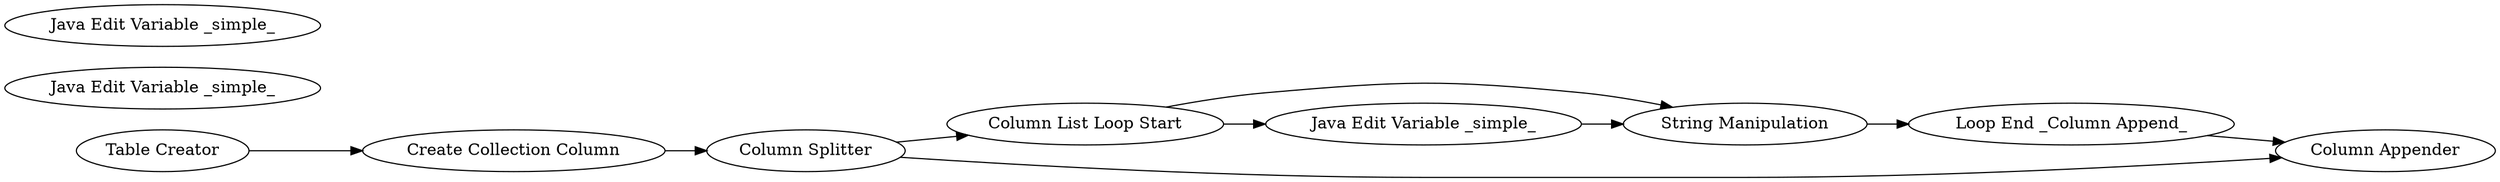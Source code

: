 digraph {
	493 [label="Column List Loop Start"]
	494 [label="String Manipulation"]
	497 [label="Java Edit Variable _simple_"]
	498 [label="Loop End _Column Append_"]
	499 [label="Table Creator"]
	500 [label="Column Splitter"]
	501 [label="Create Collection Column"]
	502 [label="Column Appender"]
	503 [label="Java Edit Variable _simple_"]
	504 [label="Java Edit Variable _simple_"]
	493 -> 494
	493 -> 497
	494 -> 498
	497 -> 494
	498 -> 502
	499 -> 501
	500 -> 502
	500 -> 493
	501 -> 500
	rankdir=LR
}
